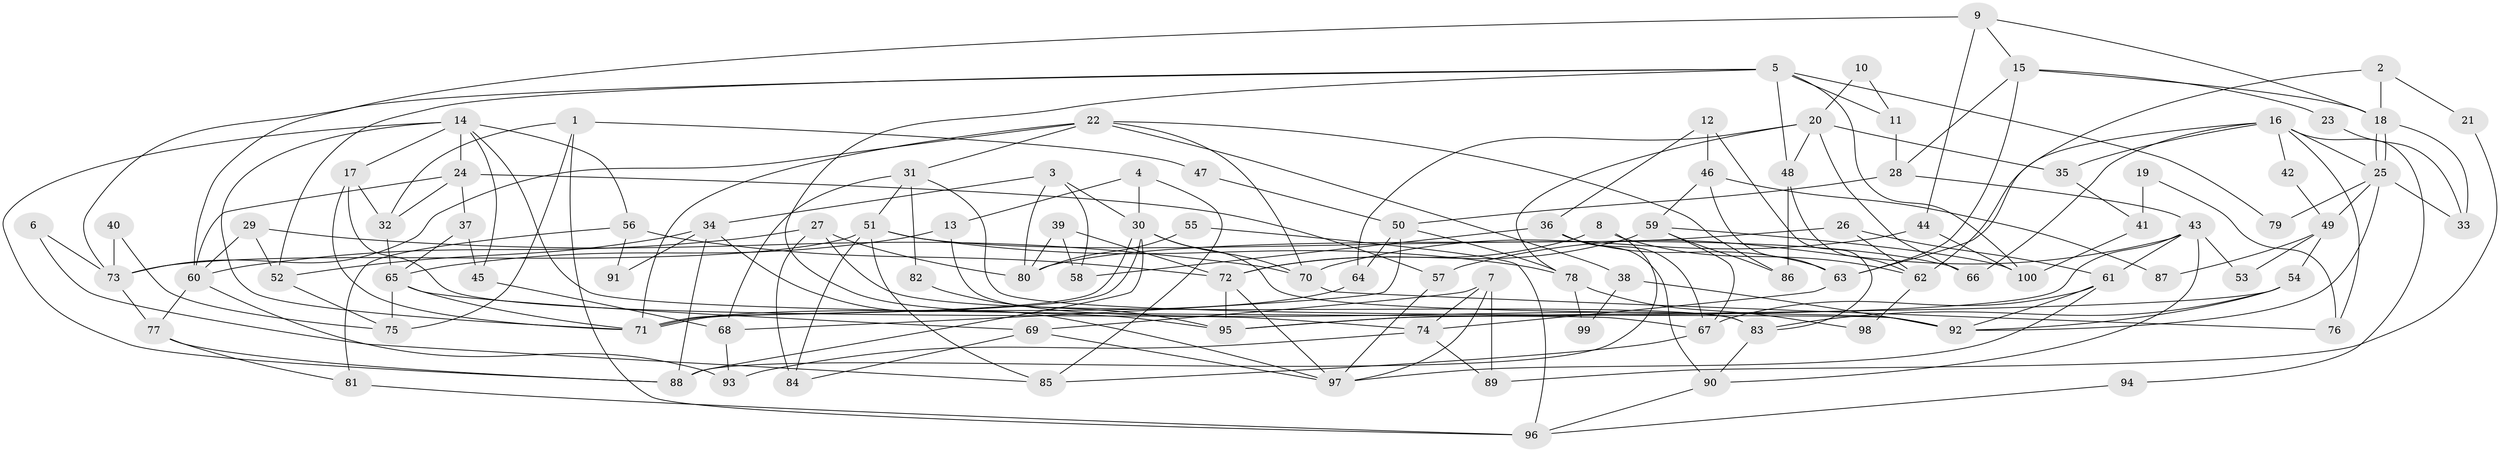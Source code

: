 // Generated by graph-tools (version 1.1) at 2025/11/02/21/25 10:11:14]
// undirected, 100 vertices, 200 edges
graph export_dot {
graph [start="1"]
  node [color=gray90,style=filled];
  1;
  2;
  3;
  4;
  5;
  6;
  7;
  8;
  9;
  10;
  11;
  12;
  13;
  14;
  15;
  16;
  17;
  18;
  19;
  20;
  21;
  22;
  23;
  24;
  25;
  26;
  27;
  28;
  29;
  30;
  31;
  32;
  33;
  34;
  35;
  36;
  37;
  38;
  39;
  40;
  41;
  42;
  43;
  44;
  45;
  46;
  47;
  48;
  49;
  50;
  51;
  52;
  53;
  54;
  55;
  56;
  57;
  58;
  59;
  60;
  61;
  62;
  63;
  64;
  65;
  66;
  67;
  68;
  69;
  70;
  71;
  72;
  73;
  74;
  75;
  76;
  77;
  78;
  79;
  80;
  81;
  82;
  83;
  84;
  85;
  86;
  87;
  88;
  89;
  90;
  91;
  92;
  93;
  94;
  95;
  96;
  97;
  98;
  99;
  100;
  1 -- 32;
  1 -- 75;
  1 -- 47;
  1 -- 96;
  2 -- 62;
  2 -- 18;
  2 -- 21;
  3 -- 30;
  3 -- 80;
  3 -- 34;
  3 -- 58;
  4 -- 13;
  4 -- 30;
  4 -- 85;
  5 -- 100;
  5 -- 73;
  5 -- 11;
  5 -- 48;
  5 -- 52;
  5 -- 79;
  5 -- 95;
  6 -- 73;
  6 -- 85;
  7 -- 97;
  7 -- 69;
  7 -- 74;
  7 -- 89;
  8 -- 88;
  8 -- 72;
  8 -- 62;
  9 -- 18;
  9 -- 60;
  9 -- 15;
  9 -- 44;
  10 -- 11;
  10 -- 20;
  11 -- 28;
  12 -- 46;
  12 -- 36;
  12 -- 83;
  13 -- 65;
  13 -- 83;
  14 -- 24;
  14 -- 71;
  14 -- 17;
  14 -- 45;
  14 -- 56;
  14 -- 67;
  14 -- 88;
  15 -- 63;
  15 -- 18;
  15 -- 23;
  15 -- 28;
  16 -- 25;
  16 -- 63;
  16 -- 35;
  16 -- 42;
  16 -- 66;
  16 -- 76;
  16 -- 94;
  17 -- 74;
  17 -- 32;
  17 -- 71;
  18 -- 25;
  18 -- 25;
  18 -- 33;
  19 -- 41;
  19 -- 76;
  20 -- 78;
  20 -- 48;
  20 -- 35;
  20 -- 64;
  20 -- 66;
  21 -- 89;
  22 -- 71;
  22 -- 31;
  22 -- 38;
  22 -- 70;
  22 -- 73;
  22 -- 86;
  23 -- 33;
  24 -- 37;
  24 -- 60;
  24 -- 32;
  24 -- 57;
  25 -- 92;
  25 -- 33;
  25 -- 49;
  25 -- 79;
  26 -- 62;
  26 -- 61;
  26 -- 80;
  27 -- 60;
  27 -- 83;
  27 -- 80;
  27 -- 84;
  28 -- 43;
  28 -- 50;
  29 -- 52;
  29 -- 70;
  29 -- 60;
  30 -- 71;
  30 -- 71;
  30 -- 92;
  30 -- 70;
  30 -- 88;
  31 -- 51;
  31 -- 92;
  31 -- 68;
  31 -- 82;
  32 -- 65;
  34 -- 88;
  34 -- 52;
  34 -- 91;
  34 -- 97;
  35 -- 41;
  36 -- 58;
  36 -- 67;
  36 -- 63;
  36 -- 90;
  37 -- 65;
  37 -- 45;
  38 -- 92;
  38 -- 99;
  39 -- 72;
  39 -- 80;
  39 -- 58;
  40 -- 73;
  40 -- 75;
  41 -- 100;
  42 -- 49;
  43 -- 90;
  43 -- 57;
  43 -- 53;
  43 -- 61;
  43 -- 95;
  44 -- 70;
  44 -- 100;
  45 -- 68;
  46 -- 63;
  46 -- 59;
  46 -- 87;
  47 -- 50;
  48 -- 86;
  48 -- 62;
  49 -- 54;
  49 -- 53;
  49 -- 87;
  50 -- 64;
  50 -- 68;
  50 -- 78;
  51 -- 66;
  51 -- 84;
  51 -- 73;
  51 -- 78;
  51 -- 85;
  52 -- 75;
  54 -- 95;
  54 -- 83;
  54 -- 92;
  55 -- 80;
  55 -- 96;
  56 -- 72;
  56 -- 81;
  56 -- 91;
  57 -- 97;
  59 -- 67;
  59 -- 72;
  59 -- 86;
  59 -- 100;
  60 -- 77;
  60 -- 93;
  61 -- 67;
  61 -- 92;
  61 -- 97;
  62 -- 98;
  63 -- 74;
  64 -- 71;
  65 -- 71;
  65 -- 69;
  65 -- 75;
  67 -- 85;
  68 -- 93;
  69 -- 97;
  69 -- 84;
  70 -- 76;
  72 -- 97;
  72 -- 95;
  73 -- 77;
  74 -- 93;
  74 -- 89;
  77 -- 88;
  77 -- 81;
  78 -- 98;
  78 -- 99;
  81 -- 96;
  82 -- 95;
  83 -- 90;
  90 -- 96;
  94 -- 96;
}
